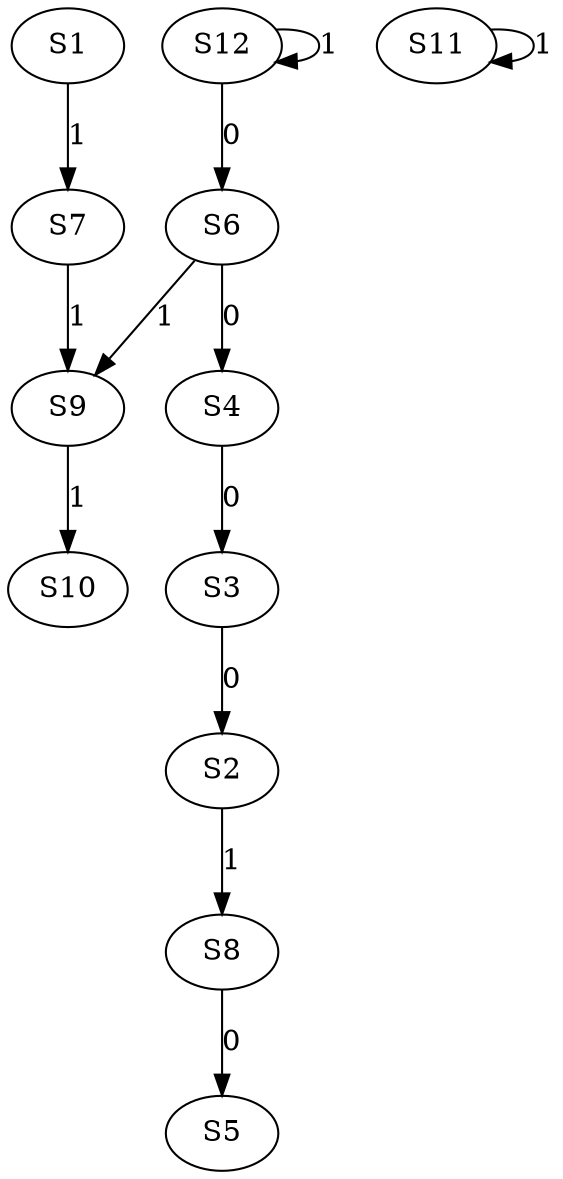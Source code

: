 strict digraph {
	S3 -> S2 [ label = 0 ];
	S4 -> S3 [ label = 0 ];
	S6 -> S4 [ label = 0 ];
	S8 -> S5 [ label = 0 ];
	S12 -> S6 [ label = 0 ];
	S1 -> S7 [ label = 1 ];
	S2 -> S8 [ label = 1 ];
	S7 -> S9 [ label = 1 ];
	S9 -> S10 [ label = 1 ];
	S11 -> S11 [ label = 1 ];
	S12 -> S12 [ label = 1 ];
	S6 -> S9 [ label = 1 ];
}